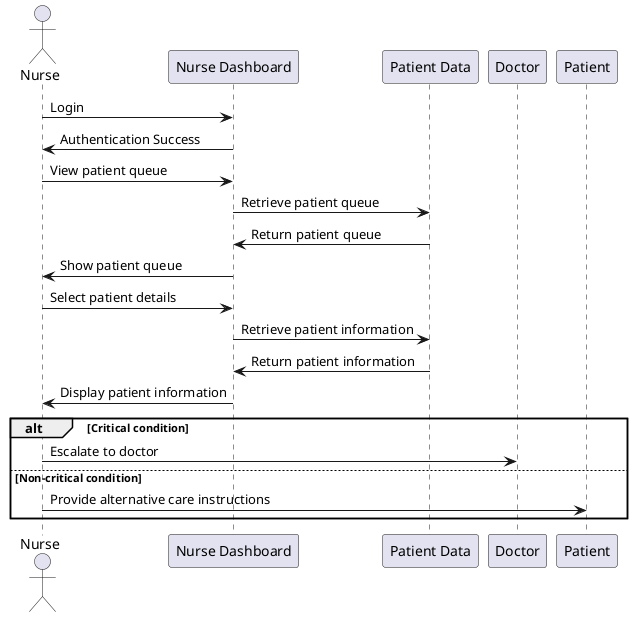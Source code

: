 @startuml Sequence
actor Nurse
participant "Nurse Dashboard" as ERSystem
participant "Patient Data" as PatientData
participant "Doctor" as Doctor

Nurse -> ERSystem: Login
ERSystem -> Nurse: Authentication Success

Nurse -> ERSystem: View patient queue
ERSystem -> PatientData: Retrieve patient queue
PatientData -> ERSystem: Return patient queue
ERSystem -> Nurse: Show patient queue

Nurse -> ERSystem: Select patient details
ERSystem -> PatientData: Retrieve patient information
PatientData -> ERSystem: Return patient information
ERSystem -> Nurse: Display patient information

alt Critical condition
  Nurse -> Doctor: Escalate to doctor
else Non-critical condition
  Nurse -> Patient: Provide alternative care instructions
end
@enduml